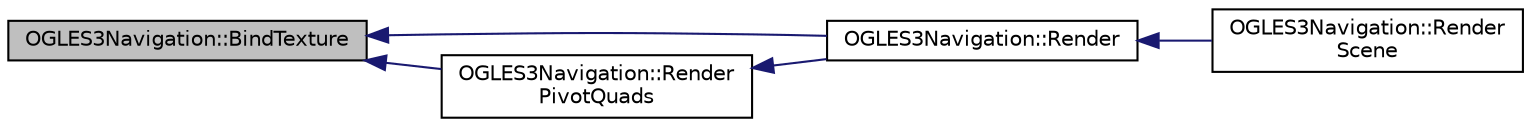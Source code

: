 digraph "OGLES3Navigation::BindTexture"
{
  edge [fontname="Helvetica",fontsize="10",labelfontname="Helvetica",labelfontsize="10"];
  node [fontname="Helvetica",fontsize="10",shape=record];
  rankdir="LR";
  Node1 [label="OGLES3Navigation::BindTexture",height=0.2,width=0.4,color="black", fillcolor="grey75", style="filled", fontcolor="black"];
  Node1 -> Node2 [dir="back",color="midnightblue",fontsize="10",style="solid",fontname="Helvetica"];
  Node2 [label="OGLES3Navigation::Render",height=0.2,width=0.4,color="black", fillcolor="white", style="filled",URL="$class_o_g_l_e_s3_navigation.html#a00a8d2cd1327439e76d51470ad011a26"];
  Node2 -> Node3 [dir="back",color="midnightblue",fontsize="10",style="solid",fontname="Helvetica"];
  Node3 [label="OGLES3Navigation::Render\lScene",height=0.2,width=0.4,color="black", fillcolor="white", style="filled",URL="$class_o_g_l_e_s3_navigation.html#adc2f329993dc21bfecab7f79b1ebecb6"];
  Node1 -> Node4 [dir="back",color="midnightblue",fontsize="10",style="solid",fontname="Helvetica"];
  Node4 [label="OGLES3Navigation::Render\lPivotQuads",height=0.2,width=0.4,color="black", fillcolor="white", style="filled",URL="$class_o_g_l_e_s3_navigation.html#a25e69e7562068bf842610e9505ba3f00"];
  Node4 -> Node2 [dir="back",color="midnightblue",fontsize="10",style="solid",fontname="Helvetica"];
}
